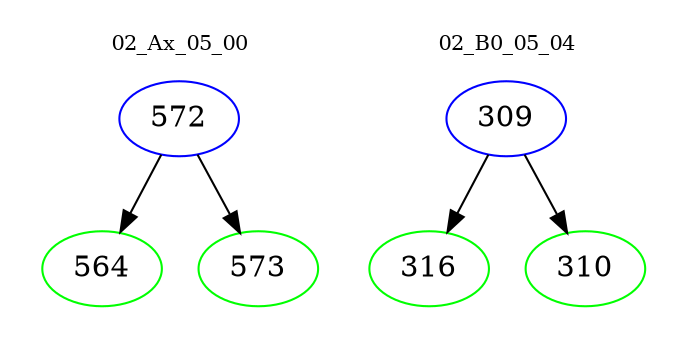 digraph{
subgraph cluster_0 {
color = white
label = "02_Ax_05_00";
fontsize=10;
T0_572 [label="572", color="blue"]
T0_572 -> T0_564 [color="black"]
T0_564 [label="564", color="green"]
T0_572 -> T0_573 [color="black"]
T0_573 [label="573", color="green"]
}
subgraph cluster_1 {
color = white
label = "02_B0_05_04";
fontsize=10;
T1_309 [label="309", color="blue"]
T1_309 -> T1_316 [color="black"]
T1_316 [label="316", color="green"]
T1_309 -> T1_310 [color="black"]
T1_310 [label="310", color="green"]
}
}
